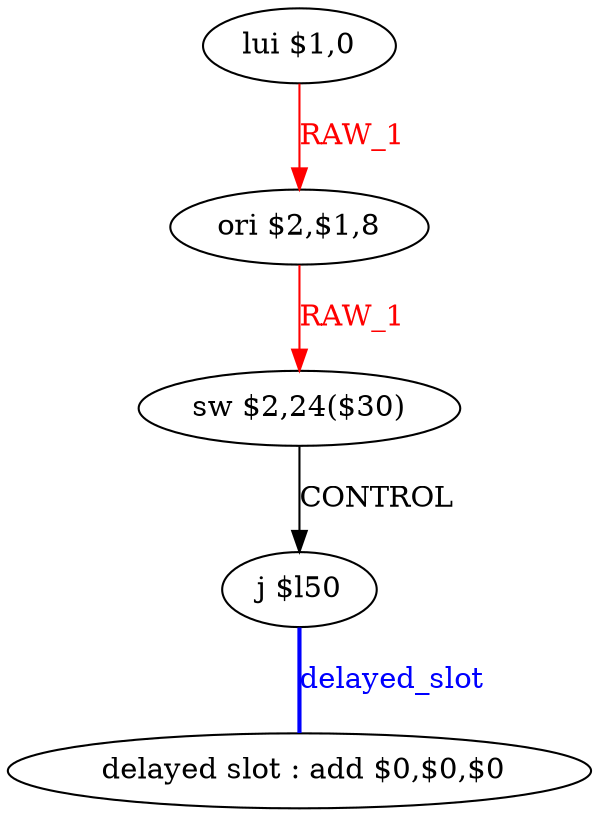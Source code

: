 digraph G1 {
node [shape = ellipse];
i4 [label = " delayed slot : add $0,$0,$0"] ;
i3 ->  i4 [style = bold, dir= none, fontcolor = blue, color = blue, label= "delayed_slot"];
i3 [label = "j $l50"] ;
i0 [label = "lui $1,0"] ;
i0 ->  i1 [color = red, fontcolor = red, label= "RAW_1"];
i1 [label = "ori $2,$1,8"] ;
i1 ->  i2 [color = red, fontcolor = red, label= "RAW_1"];
i2 [label = "sw $2,24($30)"] ;
i2 ->  i3 [label= "CONTROL"];
}
